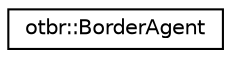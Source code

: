 digraph "Graphical Class Hierarchy"
{
  edge [fontname="Helvetica",fontsize="10",labelfontname="Helvetica",labelfontsize="10"];
  node [fontname="Helvetica",fontsize="10",shape=record];
  rankdir="LR";
  Node0 [label="otbr::BorderAgent",height=0.2,width=0.4,color="black", fillcolor="white", style="filled",URL="$d4/dfd/classotbr_1_1BorderAgent.html",tooltip="This class implements Thread border agent functionality. "];
}
